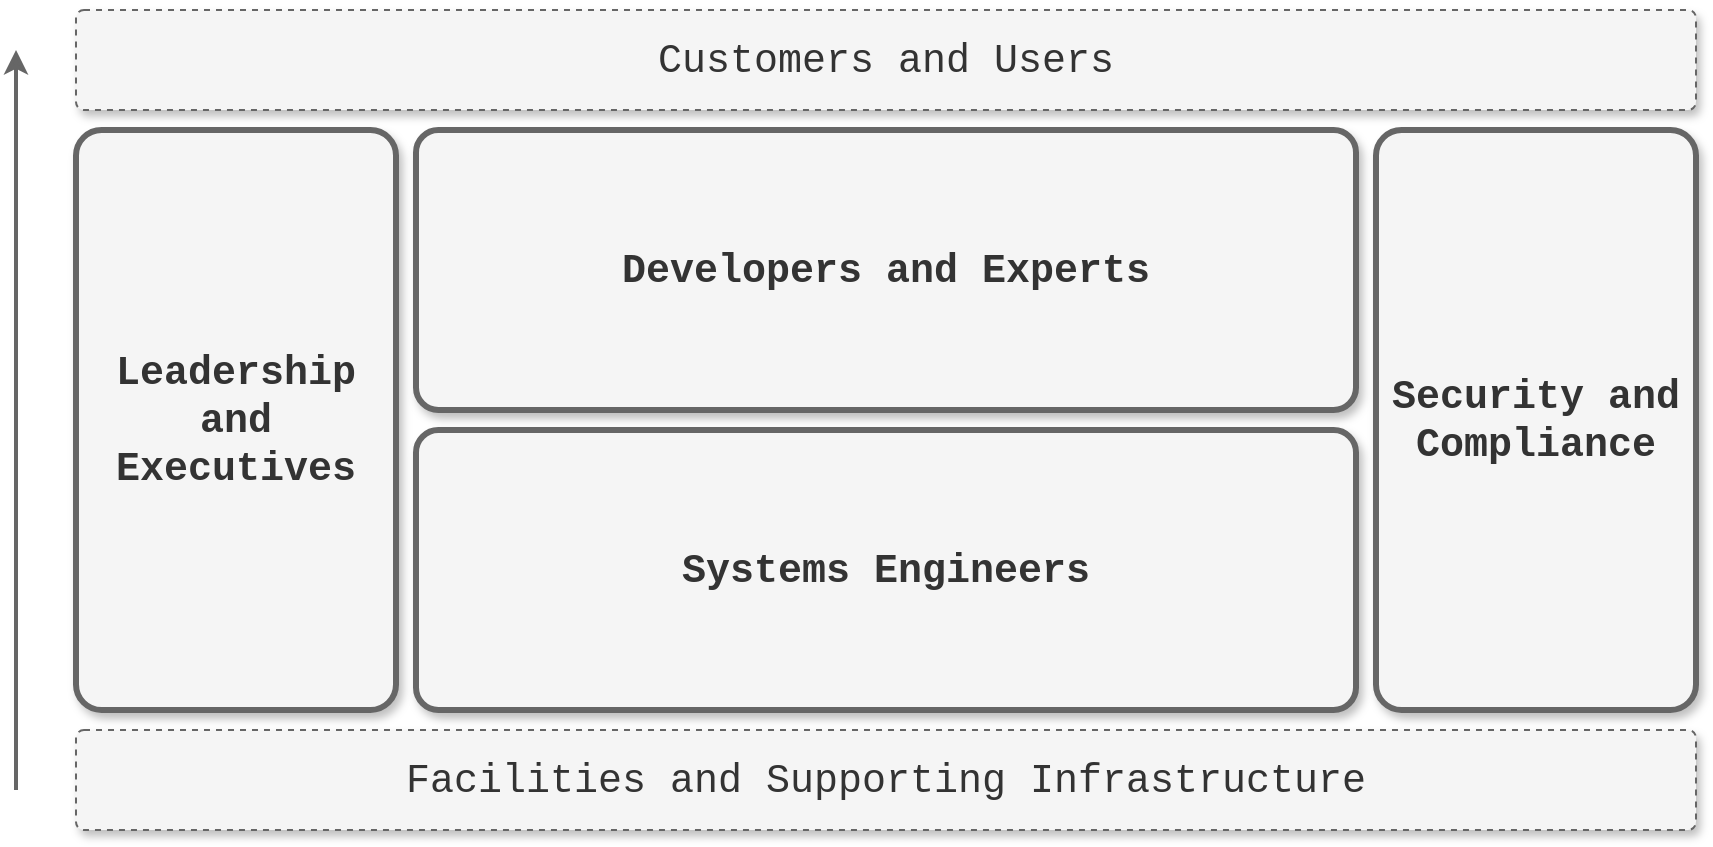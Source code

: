 <mxfile version="24.8.0">
  <diagram name="Page-1" id="26c0zEQ9aOqcjTO_m_f4">
    <mxGraphModel dx="1647" dy="991" grid="1" gridSize="10" guides="1" tooltips="1" connect="1" arrows="1" fold="1" page="1" pageScale="1" pageWidth="1100" pageHeight="850" math="0" shadow="0">
      <root>
        <mxCell id="0" />
        <mxCell id="1" parent="0" />
        <mxCell id="Yzxql-OYC8LBO3pogMly-1" value="&lt;div&gt;&lt;b&gt;Systems Engineers&lt;/b&gt;&lt;/div&gt;" style="rounded=1;whiteSpace=wrap;html=1;fontSize=20;fontFamily=Courier New;strokeWidth=3;arcSize=8;glass=0;shadow=1;fillColor=#f5f5f5;fontColor=#333333;strokeColor=#666666;" vertex="1" parent="1">
          <mxGeometry x="280" y="370" width="470" height="140" as="geometry" />
        </mxCell>
        <mxCell id="Yzxql-OYC8LBO3pogMly-2" value="&lt;div&gt;&lt;b&gt;Developers and Experts&lt;/b&gt;&lt;br&gt;&lt;/div&gt;" style="rounded=1;whiteSpace=wrap;html=1;fontSize=20;fontFamily=Courier New;strokeWidth=3;arcSize=8;glass=0;shadow=1;fillColor=#f5f5f5;fontColor=#333333;strokeColor=#666666;" vertex="1" parent="1">
          <mxGeometry x="280" y="220" width="470" height="140" as="geometry" />
        </mxCell>
        <mxCell id="Yzxql-OYC8LBO3pogMly-3" value="&lt;div&gt;&lt;b&gt;Security and Compliance&lt;/b&gt;&lt;br&gt;&lt;/div&gt;" style="rounded=1;whiteSpace=wrap;html=1;fontSize=20;fontFamily=Courier New;strokeWidth=3;arcSize=8;glass=0;shadow=1;fillColor=#f5f5f5;fontColor=#333333;strokeColor=#666666;" vertex="1" parent="1">
          <mxGeometry x="760" y="220" width="160" height="290" as="geometry" />
        </mxCell>
        <mxCell id="Yzxql-OYC8LBO3pogMly-4" value="&lt;div&gt;&lt;b&gt;Leadership and Executives&lt;/b&gt;&lt;br&gt;&lt;/div&gt;" style="rounded=1;whiteSpace=wrap;html=1;fontSize=20;fontFamily=Courier New;strokeWidth=3;arcSize=8;glass=0;shadow=1;fillColor=#f5f5f5;fontColor=#333333;strokeColor=#666666;" vertex="1" parent="1">
          <mxGeometry x="110" y="220" width="160" height="290" as="geometry" />
        </mxCell>
        <mxCell id="Yzxql-OYC8LBO3pogMly-5" value="Facilities and Supporting Infrastructure" style="rounded=1;whiteSpace=wrap;html=1;fontSize=20;fontFamily=Courier New;strokeWidth=1;arcSize=8;dashed=1;glass=0;shadow=1;fillColor=#f5f5f5;fontColor=#333333;strokeColor=#666666;" vertex="1" parent="1">
          <mxGeometry x="110" y="520" width="810" height="50" as="geometry" />
        </mxCell>
        <mxCell id="Yzxql-OYC8LBO3pogMly-7" value="Customers and Users" style="rounded=1;whiteSpace=wrap;html=1;fontSize=20;fontFamily=Courier New;strokeWidth=1;arcSize=8;dashed=1;glass=0;shadow=1;fillColor=#f5f5f5;fontColor=#333333;strokeColor=#666666;" vertex="1" parent="1">
          <mxGeometry x="110" y="160" width="810" height="50" as="geometry" />
        </mxCell>
        <mxCell id="Yzxql-OYC8LBO3pogMly-8" value="" style="endArrow=classic;html=1;rounded=0;strokeWidth=2;fillColor=#f5f5f5;strokeColor=#666666;" edge="1" parent="1">
          <mxGeometry width="50" height="50" relative="1" as="geometry">
            <mxPoint x="80" y="550" as="sourcePoint" />
            <mxPoint x="80" y="180" as="targetPoint" />
          </mxGeometry>
        </mxCell>
      </root>
    </mxGraphModel>
  </diagram>
</mxfile>
